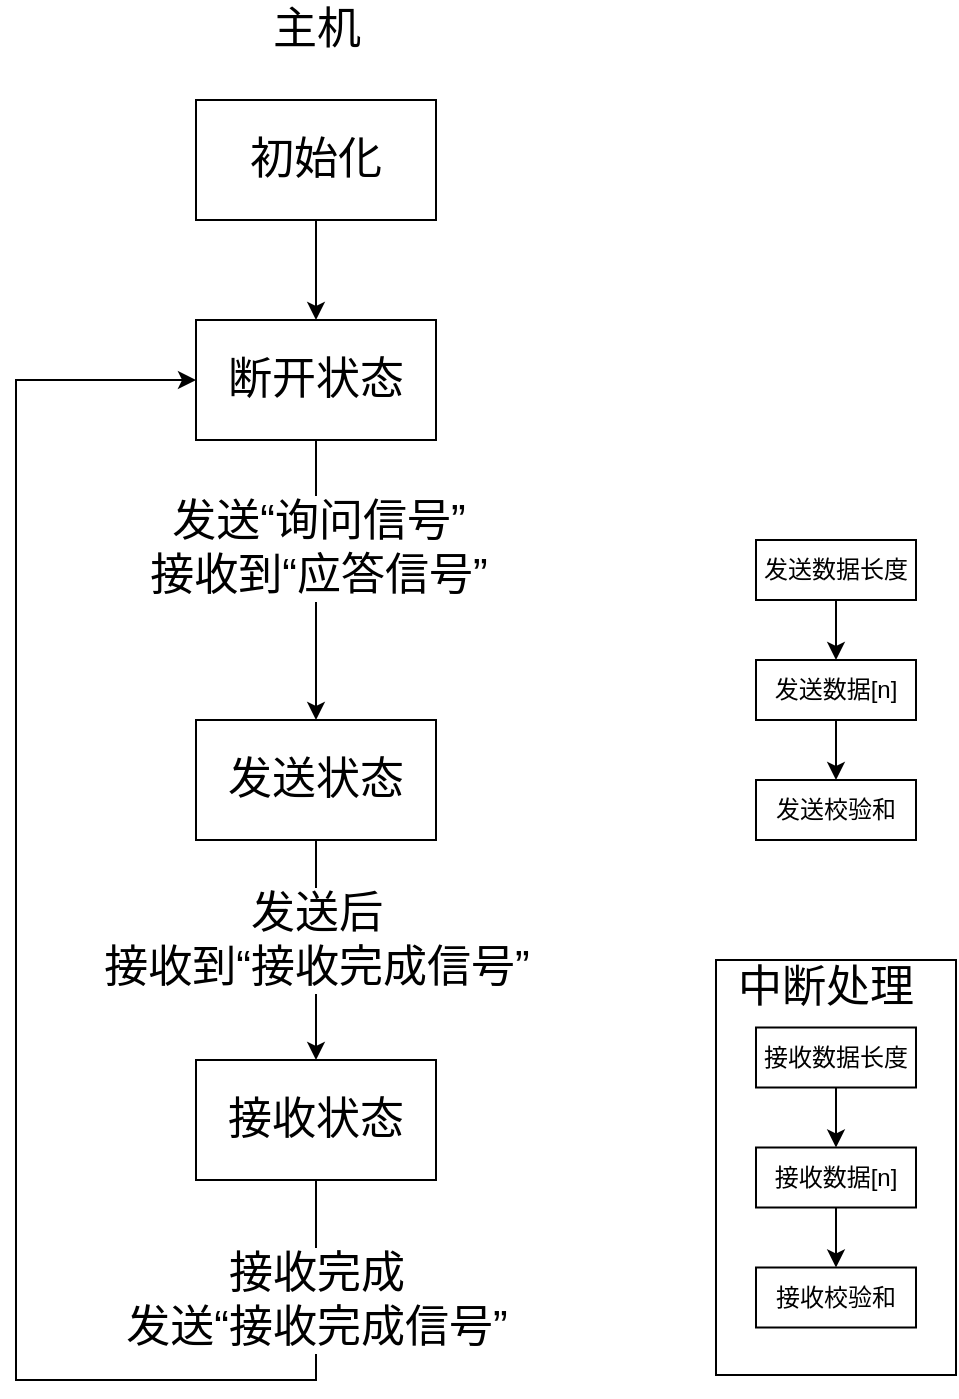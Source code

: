 <mxfile version="14.4.3" type="github">
  <diagram id="AVDE2UzuMkBJ7pr0MOgo" name="第 1 页">
    <mxGraphModel dx="1673" dy="896" grid="1" gridSize="10" guides="1" tooltips="1" connect="1" arrows="1" fold="1" page="1" pageScale="1" pageWidth="1169" pageHeight="827" math="0" shadow="0">
      <root>
        <mxCell id="0" />
        <mxCell id="1" parent="0" />
        <mxCell id="MQjcBsZfcyUKjAySOVFH-25" value="" style="rounded=0;whiteSpace=wrap;html=1;fontSize=22;labelBackgroundColor=none;fillColor=none;" vertex="1" parent="1">
          <mxGeometry x="500" y="500" width="120" height="207.5" as="geometry" />
        </mxCell>
        <mxCell id="MQjcBsZfcyUKjAySOVFH-3" style="edgeStyle=orthogonalEdgeStyle;rounded=0;orthogonalLoop=1;jettySize=auto;html=1;exitX=0.5;exitY=1;exitDx=0;exitDy=0;entryX=0.5;entryY=0;entryDx=0;entryDy=0;" edge="1" parent="1" source="MQjcBsZfcyUKjAySOVFH-1" target="MQjcBsZfcyUKjAySOVFH-2">
          <mxGeometry relative="1" as="geometry" />
        </mxCell>
        <mxCell id="MQjcBsZfcyUKjAySOVFH-14" value="发送“询问信号”&lt;br&gt;接收到“应答信号”" style="edgeLabel;html=1;align=center;verticalAlign=middle;resizable=0;points=[];fontSize=22;" vertex="1" connectable="0" parent="MQjcBsZfcyUKjAySOVFH-3">
          <mxGeometry x="-0.237" y="1" relative="1" as="geometry">
            <mxPoint as="offset" />
          </mxGeometry>
        </mxCell>
        <mxCell id="MQjcBsZfcyUKjAySOVFH-1" value="断开状态" style="rounded=0;whiteSpace=wrap;html=1;fontSize=22;" vertex="1" parent="1">
          <mxGeometry x="240" y="180" width="120" height="60" as="geometry" />
        </mxCell>
        <mxCell id="MQjcBsZfcyUKjAySOVFH-5" value="" style="edgeStyle=orthogonalEdgeStyle;rounded=0;orthogonalLoop=1;jettySize=auto;html=1;" edge="1" parent="1" source="MQjcBsZfcyUKjAySOVFH-2" target="MQjcBsZfcyUKjAySOVFH-4">
          <mxGeometry relative="1" as="geometry" />
        </mxCell>
        <mxCell id="MQjcBsZfcyUKjAySOVFH-15" value="发送后&lt;br&gt;接收到“接收完成信号”" style="edgeLabel;html=1;align=center;verticalAlign=middle;resizable=0;points=[];fontSize=22;" vertex="1" connectable="0" parent="MQjcBsZfcyUKjAySOVFH-5">
          <mxGeometry x="-0.208" relative="1" as="geometry">
            <mxPoint y="6.55" as="offset" />
          </mxGeometry>
        </mxCell>
        <mxCell id="MQjcBsZfcyUKjAySOVFH-2" value="发送状态" style="rounded=0;whiteSpace=wrap;html=1;fontSize=22;" vertex="1" parent="1">
          <mxGeometry x="240" y="380" width="120" height="60" as="geometry" />
        </mxCell>
        <mxCell id="MQjcBsZfcyUKjAySOVFH-18" style="edgeStyle=orthogonalEdgeStyle;rounded=0;orthogonalLoop=1;jettySize=auto;html=1;exitX=0.5;exitY=1;exitDx=0;exitDy=0;fontSize=22;entryX=0;entryY=0.5;entryDx=0;entryDy=0;" edge="1" parent="1" source="MQjcBsZfcyUKjAySOVFH-4" target="MQjcBsZfcyUKjAySOVFH-1">
          <mxGeometry relative="1" as="geometry">
            <mxPoint x="150" y="360" as="targetPoint" />
            <Array as="points">
              <mxPoint x="300" y="710" />
              <mxPoint x="150" y="710" />
              <mxPoint x="150" y="210" />
            </Array>
          </mxGeometry>
        </mxCell>
        <mxCell id="MQjcBsZfcyUKjAySOVFH-19" value="接收完成&lt;br&gt;发送“接收完成信号”" style="edgeLabel;html=1;align=center;verticalAlign=middle;resizable=0;points=[];fontSize=22;" vertex="1" connectable="0" parent="MQjcBsZfcyUKjAySOVFH-18">
          <mxGeometry x="-0.941" y="2" relative="1" as="geometry">
            <mxPoint x="-2.01" y="35.17" as="offset" />
          </mxGeometry>
        </mxCell>
        <mxCell id="MQjcBsZfcyUKjAySOVFH-4" value="接收状态" style="rounded=0;whiteSpace=wrap;html=1;fontSize=22;" vertex="1" parent="1">
          <mxGeometry x="240" y="550" width="120" height="60" as="geometry" />
        </mxCell>
        <mxCell id="MQjcBsZfcyUKjAySOVFH-7" value="" style="edgeStyle=orthogonalEdgeStyle;rounded=0;orthogonalLoop=1;jettySize=auto;html=1;" edge="1" parent="1" source="MQjcBsZfcyUKjAySOVFH-8" target="MQjcBsZfcyUKjAySOVFH-10">
          <mxGeometry relative="1" as="geometry" />
        </mxCell>
        <mxCell id="MQjcBsZfcyUKjAySOVFH-8" value="发送数据长度" style="whiteSpace=wrap;html=1;rounded=0;" vertex="1" parent="1">
          <mxGeometry x="520" y="290" width="80" height="30" as="geometry" />
        </mxCell>
        <mxCell id="MQjcBsZfcyUKjAySOVFH-9" value="" style="edgeStyle=orthogonalEdgeStyle;rounded=0;orthogonalLoop=1;jettySize=auto;html=1;" edge="1" parent="1" source="MQjcBsZfcyUKjAySOVFH-10" target="MQjcBsZfcyUKjAySOVFH-12">
          <mxGeometry relative="1" as="geometry" />
        </mxCell>
        <mxCell id="MQjcBsZfcyUKjAySOVFH-10" value="发送数据[n]" style="whiteSpace=wrap;html=1;rounded=0;" vertex="1" parent="1">
          <mxGeometry x="520" y="350" width="80" height="30" as="geometry" />
        </mxCell>
        <mxCell id="MQjcBsZfcyUKjAySOVFH-12" value="发送校验和" style="whiteSpace=wrap;html=1;rounded=0;" vertex="1" parent="1">
          <mxGeometry x="520" y="410" width="80" height="30" as="geometry" />
        </mxCell>
        <mxCell id="MQjcBsZfcyUKjAySOVFH-20" value="" style="edgeStyle=orthogonalEdgeStyle;rounded=0;orthogonalLoop=1;jettySize=auto;html=1;" edge="1" parent="1" source="MQjcBsZfcyUKjAySOVFH-21" target="MQjcBsZfcyUKjAySOVFH-23">
          <mxGeometry relative="1" as="geometry" />
        </mxCell>
        <mxCell id="MQjcBsZfcyUKjAySOVFH-21" value="接收数据长度" style="whiteSpace=wrap;html=1;rounded=0;" vertex="1" parent="1">
          <mxGeometry x="520" y="533.75" width="80" height="30" as="geometry" />
        </mxCell>
        <mxCell id="MQjcBsZfcyUKjAySOVFH-22" value="" style="edgeStyle=orthogonalEdgeStyle;rounded=0;orthogonalLoop=1;jettySize=auto;html=1;" edge="1" parent="1" source="MQjcBsZfcyUKjAySOVFH-23" target="MQjcBsZfcyUKjAySOVFH-24">
          <mxGeometry relative="1" as="geometry" />
        </mxCell>
        <mxCell id="MQjcBsZfcyUKjAySOVFH-23" value="接收数据[n]" style="whiteSpace=wrap;html=1;rounded=0;" vertex="1" parent="1">
          <mxGeometry x="520" y="593.75" width="80" height="30" as="geometry" />
        </mxCell>
        <mxCell id="MQjcBsZfcyUKjAySOVFH-24" value="接收校验和" style="whiteSpace=wrap;html=1;rounded=0;" vertex="1" parent="1">
          <mxGeometry x="520" y="653.75" width="80" height="30" as="geometry" />
        </mxCell>
        <mxCell id="MQjcBsZfcyUKjAySOVFH-26" value="中断处理" style="text;html=1;strokeColor=none;fillColor=none;align=center;verticalAlign=middle;whiteSpace=wrap;rounded=0;labelBackgroundColor=none;fontSize=22;" vertex="1" parent="1">
          <mxGeometry x="500" y="504" width="110" height="20" as="geometry" />
        </mxCell>
        <mxCell id="MQjcBsZfcyUKjAySOVFH-27" value="主机" style="text;html=1;align=center;verticalAlign=middle;resizable=0;points=[];autosize=1;fontSize=22;" vertex="1" parent="1">
          <mxGeometry x="270" y="20" width="60" height="30" as="geometry" />
        </mxCell>
        <mxCell id="MQjcBsZfcyUKjAySOVFH-29" style="edgeStyle=orthogonalEdgeStyle;rounded=0;orthogonalLoop=1;jettySize=auto;html=1;fontSize=22;" edge="1" parent="1" source="MQjcBsZfcyUKjAySOVFH-28" target="MQjcBsZfcyUKjAySOVFH-1">
          <mxGeometry relative="1" as="geometry" />
        </mxCell>
        <mxCell id="MQjcBsZfcyUKjAySOVFH-28" value="初始化" style="rounded=0;whiteSpace=wrap;html=1;fontSize=22;" vertex="1" parent="1">
          <mxGeometry x="240" y="70" width="120" height="60" as="geometry" />
        </mxCell>
      </root>
    </mxGraphModel>
  </diagram>
</mxfile>
